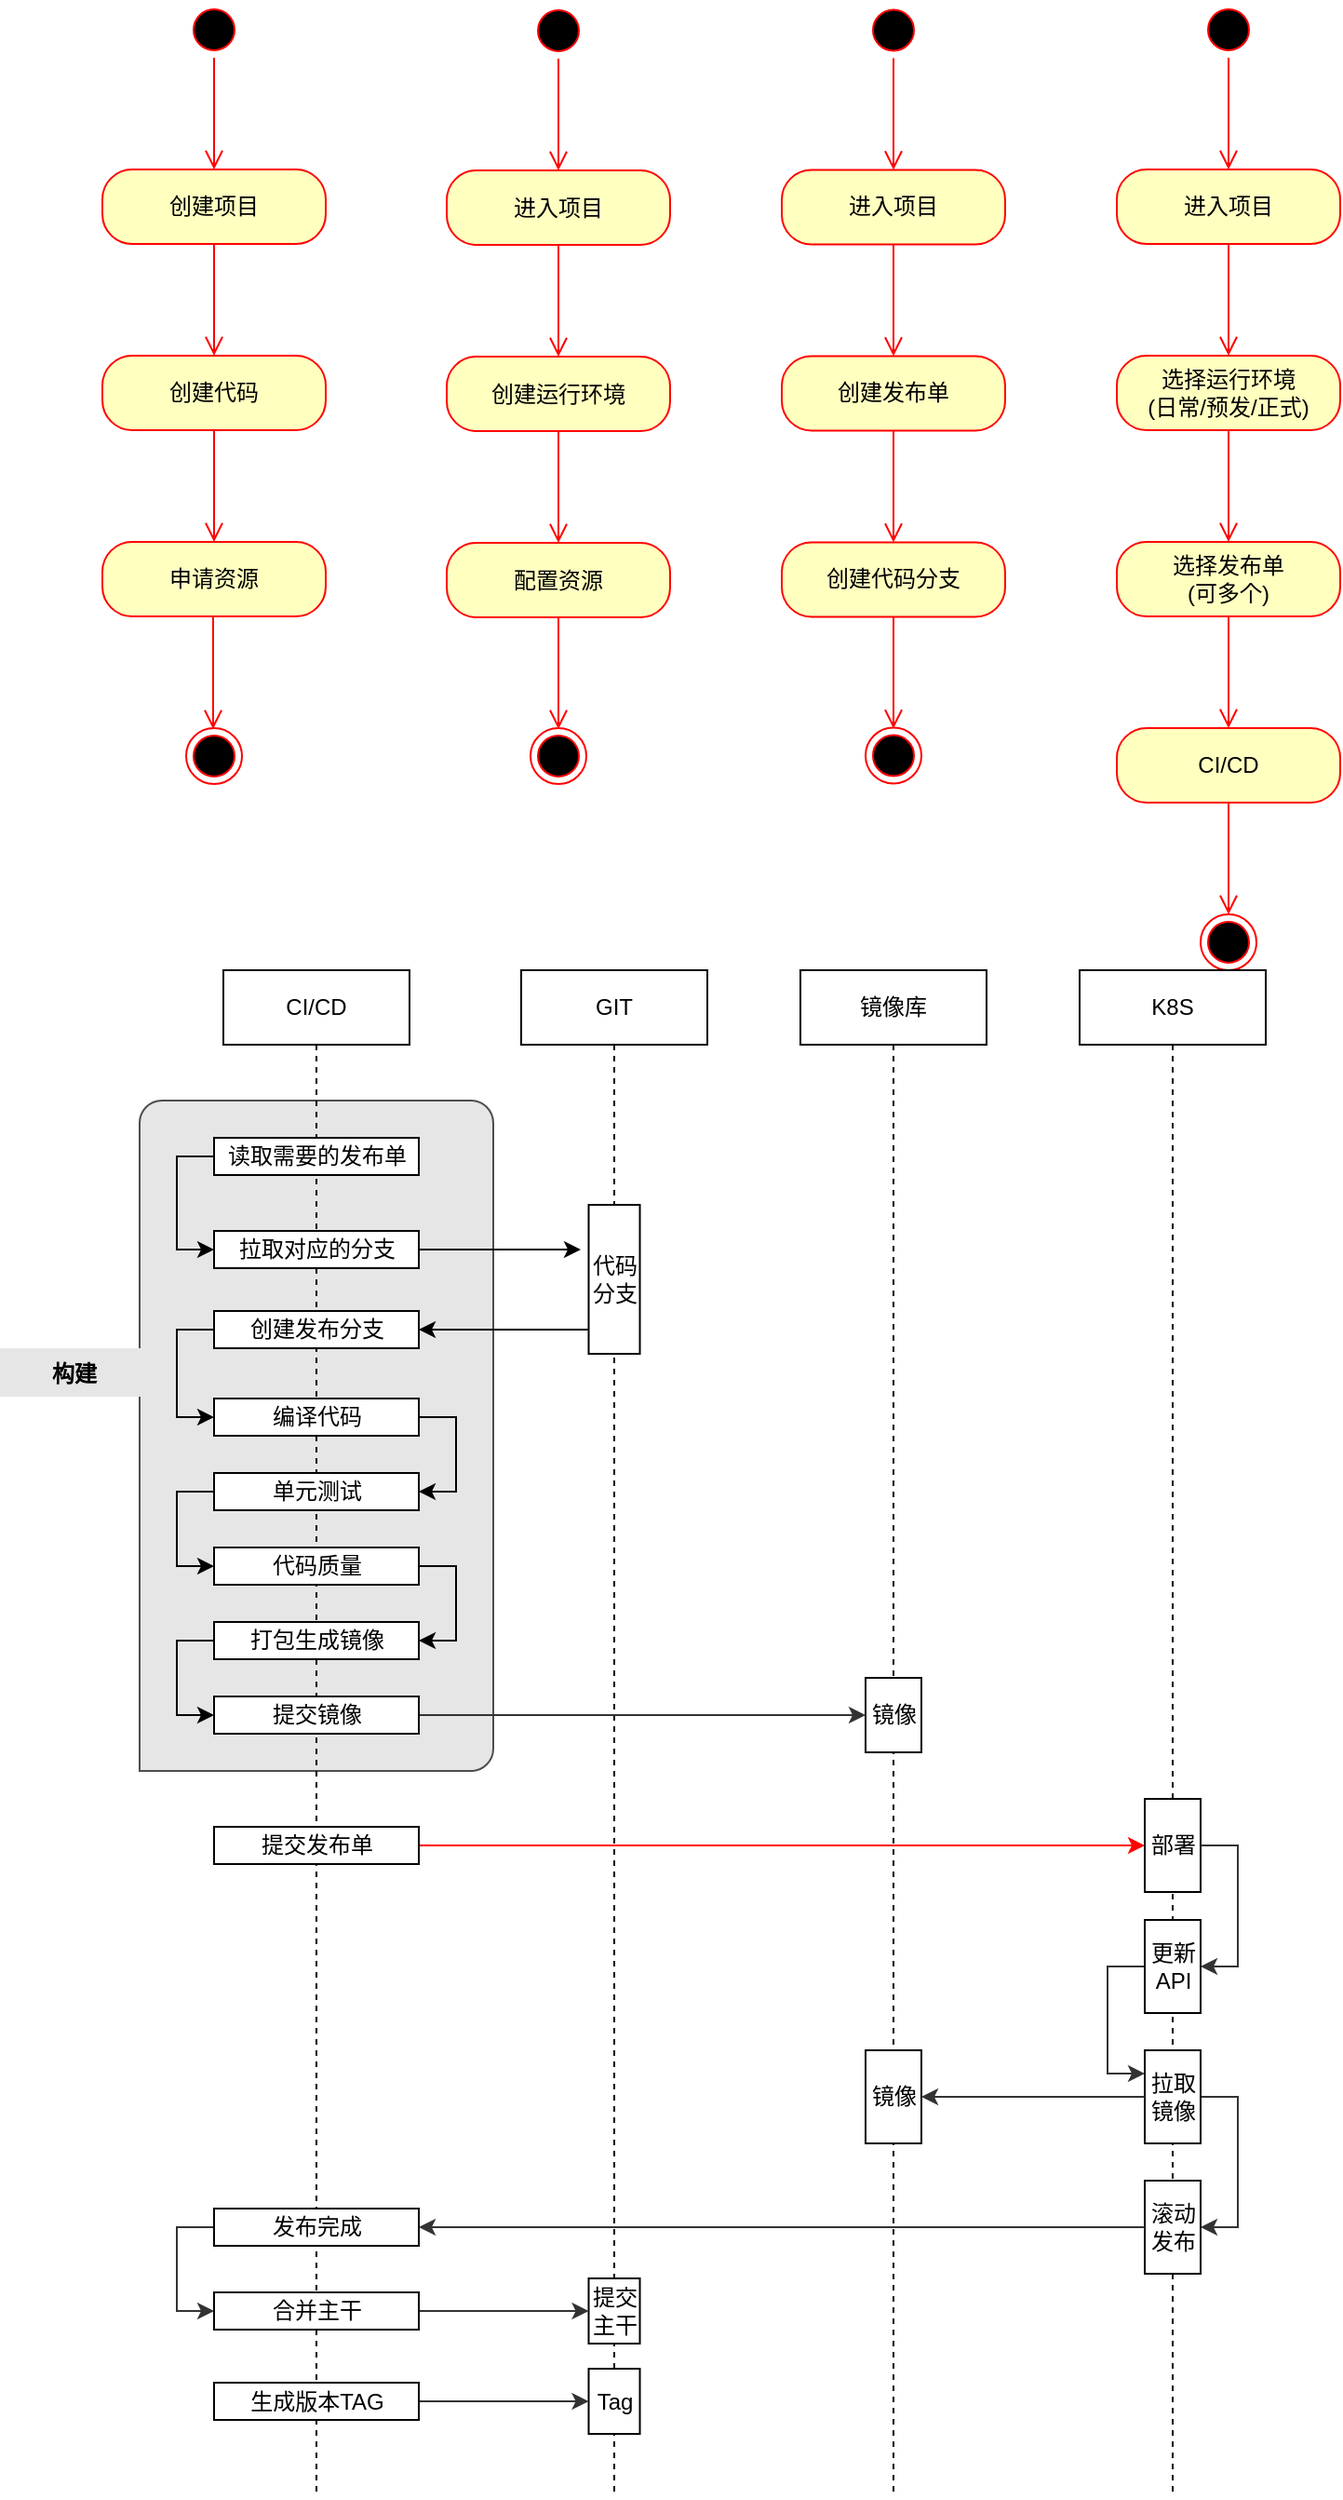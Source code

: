 <mxfile version="12.8.5" type="github">
  <diagram id="lcznnpOXp_Ttz94rvxGr" name="第 1 页">
    <mxGraphModel dx="1186" dy="614" grid="1" gridSize="10" guides="1" tooltips="1" connect="1" arrows="1" fold="1" page="1" pageScale="1" pageWidth="827" pageHeight="1169" math="0" shadow="0">
      <root>
        <mxCell id="0" />
        <mxCell id="1" parent="0" />
        <mxCell id="FH6hujt-m_msskHk3Pih-68" value="" style="verticalLabelPosition=bottom;verticalAlign=top;html=1;shape=mxgraph.basic.three_corner_round_rect;dx=6;strokeColor=#4D4D4D;fillColor=#E6E6E6;" vertex="1" parent="1">
          <mxGeometry x="75" y="770" width="190" height="360" as="geometry" />
        </mxCell>
        <mxCell id="FH6hujt-m_msskHk3Pih-1" value="" style="ellipse;html=1;shape=startState;fillColor=#000000;strokeColor=#ff0000;" vertex="1" parent="1">
          <mxGeometry x="100" y="180" width="30" height="30" as="geometry" />
        </mxCell>
        <mxCell id="FH6hujt-m_msskHk3Pih-2" value="" style="edgeStyle=orthogonalEdgeStyle;html=1;verticalAlign=bottom;endArrow=open;endSize=8;strokeColor=#ff0000;" edge="1" source="FH6hujt-m_msskHk3Pih-1" parent="1">
          <mxGeometry relative="1" as="geometry">
            <mxPoint x="115" y="270" as="targetPoint" />
          </mxGeometry>
        </mxCell>
        <mxCell id="FH6hujt-m_msskHk3Pih-3" value="创建项目" style="rounded=1;whiteSpace=wrap;html=1;arcSize=40;fontColor=#000000;fillColor=#ffffc0;strokeColor=#ff0000;" vertex="1" parent="1">
          <mxGeometry x="55" y="270" width="120" height="40" as="geometry" />
        </mxCell>
        <mxCell id="FH6hujt-m_msskHk3Pih-4" value="" style="edgeStyle=orthogonalEdgeStyle;html=1;verticalAlign=bottom;endArrow=open;endSize=8;strokeColor=#ff0000;" edge="1" source="FH6hujt-m_msskHk3Pih-3" parent="1">
          <mxGeometry relative="1" as="geometry">
            <mxPoint x="115" y="370" as="targetPoint" />
          </mxGeometry>
        </mxCell>
        <mxCell id="FH6hujt-m_msskHk3Pih-5" value="创建代码" style="rounded=1;whiteSpace=wrap;html=1;arcSize=40;fontColor=#000000;fillColor=#ffffc0;strokeColor=#ff0000;" vertex="1" parent="1">
          <mxGeometry x="55" y="370" width="120" height="40" as="geometry" />
        </mxCell>
        <mxCell id="FH6hujt-m_msskHk3Pih-6" value="" style="edgeStyle=orthogonalEdgeStyle;html=1;verticalAlign=bottom;endArrow=open;endSize=8;strokeColor=#ff0000;entryX=0.5;entryY=0;entryDx=0;entryDy=0;" edge="1" source="FH6hujt-m_msskHk3Pih-5" parent="1" target="FH6hujt-m_msskHk3Pih-40">
          <mxGeometry relative="1" as="geometry">
            <mxPoint x="120" y="470" as="targetPoint" />
          </mxGeometry>
        </mxCell>
        <mxCell id="FH6hujt-m_msskHk3Pih-7" value="" style="ellipse;html=1;shape=endState;fillColor=#000000;strokeColor=#ff0000;" vertex="1" parent="1">
          <mxGeometry x="100" y="570" width="30" height="30" as="geometry" />
        </mxCell>
        <mxCell id="FH6hujt-m_msskHk3Pih-8" value="" style="ellipse;html=1;shape=startState;fillColor=#000000;strokeColor=#ff0000;" vertex="1" parent="1">
          <mxGeometry x="465" y="180.25" width="30" height="30" as="geometry" />
        </mxCell>
        <mxCell id="FH6hujt-m_msskHk3Pih-9" value="" style="edgeStyle=orthogonalEdgeStyle;html=1;verticalAlign=bottom;endArrow=open;endSize=8;strokeColor=#ff0000;" edge="1" parent="1" source="FH6hujt-m_msskHk3Pih-8">
          <mxGeometry relative="1" as="geometry">
            <mxPoint x="480" y="270.25" as="targetPoint" />
          </mxGeometry>
        </mxCell>
        <mxCell id="FH6hujt-m_msskHk3Pih-10" value="进入项目" style="rounded=1;whiteSpace=wrap;html=1;arcSize=40;fontColor=#000000;fillColor=#ffffc0;strokeColor=#ff0000;" vertex="1" parent="1">
          <mxGeometry x="420" y="270.25" width="120" height="40" as="geometry" />
        </mxCell>
        <mxCell id="FH6hujt-m_msskHk3Pih-11" value="" style="edgeStyle=orthogonalEdgeStyle;html=1;verticalAlign=bottom;endArrow=open;endSize=8;strokeColor=#ff0000;" edge="1" parent="1" source="FH6hujt-m_msskHk3Pih-10">
          <mxGeometry relative="1" as="geometry">
            <mxPoint x="480" y="370.25" as="targetPoint" />
          </mxGeometry>
        </mxCell>
        <mxCell id="FH6hujt-m_msskHk3Pih-12" value="创建发布单" style="rounded=1;whiteSpace=wrap;html=1;arcSize=40;fontColor=#000000;fillColor=#ffffc0;strokeColor=#ff0000;" vertex="1" parent="1">
          <mxGeometry x="420" y="370.25" width="120" height="40" as="geometry" />
        </mxCell>
        <mxCell id="FH6hujt-m_msskHk3Pih-13" value="" style="edgeStyle=orthogonalEdgeStyle;html=1;verticalAlign=bottom;endArrow=open;endSize=8;strokeColor=#ff0000;entryX=0.5;entryY=0;entryDx=0;entryDy=0;" edge="1" parent="1" source="FH6hujt-m_msskHk3Pih-12">
          <mxGeometry relative="1" as="geometry">
            <mxPoint x="480" y="470.25" as="targetPoint" />
          </mxGeometry>
        </mxCell>
        <mxCell id="FH6hujt-m_msskHk3Pih-16" value="创建代码分支" style="rounded=1;whiteSpace=wrap;html=1;arcSize=40;fontColor=#000000;fillColor=#ffffc0;strokeColor=#ff0000;" vertex="1" parent="1">
          <mxGeometry x="420" y="470.25" width="120" height="40" as="geometry" />
        </mxCell>
        <mxCell id="FH6hujt-m_msskHk3Pih-17" value="" style="edgeStyle=orthogonalEdgeStyle;html=1;verticalAlign=bottom;endArrow=open;endSize=8;strokeColor=#ff0000;" edge="1" source="FH6hujt-m_msskHk3Pih-16" parent="1">
          <mxGeometry relative="1" as="geometry">
            <mxPoint x="480" y="570.25" as="targetPoint" />
          </mxGeometry>
        </mxCell>
        <mxCell id="FH6hujt-m_msskHk3Pih-18" value="" style="ellipse;html=1;shape=endState;fillColor=#000000;strokeColor=#ff0000;" vertex="1" parent="1">
          <mxGeometry x="465" y="569.75" width="30" height="30" as="geometry" />
        </mxCell>
        <mxCell id="FH6hujt-m_msskHk3Pih-19" value="" style="ellipse;html=1;shape=startState;fillColor=#000000;strokeColor=#ff0000;" vertex="1" parent="1">
          <mxGeometry x="285" y="180.5" width="30" height="30" as="geometry" />
        </mxCell>
        <mxCell id="FH6hujt-m_msskHk3Pih-20" value="" style="edgeStyle=orthogonalEdgeStyle;html=1;verticalAlign=bottom;endArrow=open;endSize=8;strokeColor=#ff0000;" edge="1" parent="1" source="FH6hujt-m_msskHk3Pih-19">
          <mxGeometry relative="1" as="geometry">
            <mxPoint x="300" y="270.5" as="targetPoint" />
          </mxGeometry>
        </mxCell>
        <mxCell id="FH6hujt-m_msskHk3Pih-21" value="进入项目" style="rounded=1;whiteSpace=wrap;html=1;arcSize=40;fontColor=#000000;fillColor=#ffffc0;strokeColor=#ff0000;" vertex="1" parent="1">
          <mxGeometry x="240" y="270.5" width="120" height="40" as="geometry" />
        </mxCell>
        <mxCell id="FH6hujt-m_msskHk3Pih-22" value="" style="edgeStyle=orthogonalEdgeStyle;html=1;verticalAlign=bottom;endArrow=open;endSize=8;strokeColor=#ff0000;" edge="1" parent="1" source="FH6hujt-m_msskHk3Pih-21">
          <mxGeometry relative="1" as="geometry">
            <mxPoint x="300" y="370.5" as="targetPoint" />
          </mxGeometry>
        </mxCell>
        <mxCell id="FH6hujt-m_msskHk3Pih-23" value="创建运行环境" style="rounded=1;whiteSpace=wrap;html=1;arcSize=40;fontColor=#000000;fillColor=#ffffc0;strokeColor=#ff0000;" vertex="1" parent="1">
          <mxGeometry x="240" y="370.5" width="120" height="40" as="geometry" />
        </mxCell>
        <mxCell id="FH6hujt-m_msskHk3Pih-24" value="" style="edgeStyle=orthogonalEdgeStyle;html=1;verticalAlign=bottom;endArrow=open;endSize=8;strokeColor=#ff0000;entryX=0.5;entryY=0;entryDx=0;entryDy=0;" edge="1" parent="1" source="FH6hujt-m_msskHk3Pih-23">
          <mxGeometry relative="1" as="geometry">
            <mxPoint x="300" y="470.5" as="targetPoint" />
          </mxGeometry>
        </mxCell>
        <mxCell id="FH6hujt-m_msskHk3Pih-25" value="配置资源" style="rounded=1;whiteSpace=wrap;html=1;arcSize=40;fontColor=#000000;fillColor=#ffffc0;strokeColor=#ff0000;" vertex="1" parent="1">
          <mxGeometry x="240" y="470.5" width="120" height="40" as="geometry" />
        </mxCell>
        <mxCell id="FH6hujt-m_msskHk3Pih-26" value="" style="edgeStyle=orthogonalEdgeStyle;html=1;verticalAlign=bottom;endArrow=open;endSize=8;strokeColor=#ff0000;" edge="1" parent="1" source="FH6hujt-m_msskHk3Pih-25">
          <mxGeometry relative="1" as="geometry">
            <mxPoint x="300" y="570.5" as="targetPoint" />
          </mxGeometry>
        </mxCell>
        <mxCell id="FH6hujt-m_msskHk3Pih-27" value="" style="ellipse;html=1;shape=endState;fillColor=#000000;strokeColor=#ff0000;" vertex="1" parent="1">
          <mxGeometry x="285" y="570" width="30" height="30" as="geometry" />
        </mxCell>
        <mxCell id="FH6hujt-m_msskHk3Pih-28" value="" style="ellipse;html=1;shape=startState;fillColor=#000000;strokeColor=#ff0000;" vertex="1" parent="1">
          <mxGeometry x="645" y="180" width="30" height="30" as="geometry" />
        </mxCell>
        <mxCell id="FH6hujt-m_msskHk3Pih-29" value="" style="edgeStyle=orthogonalEdgeStyle;html=1;verticalAlign=bottom;endArrow=open;endSize=8;strokeColor=#ff0000;" edge="1" parent="1" source="FH6hujt-m_msskHk3Pih-28">
          <mxGeometry relative="1" as="geometry">
            <mxPoint x="660" y="270" as="targetPoint" />
          </mxGeometry>
        </mxCell>
        <mxCell id="FH6hujt-m_msskHk3Pih-30" value="进入项目" style="rounded=1;whiteSpace=wrap;html=1;arcSize=40;fontColor=#000000;fillColor=#ffffc0;strokeColor=#ff0000;" vertex="1" parent="1">
          <mxGeometry x="600" y="270" width="120" height="40" as="geometry" />
        </mxCell>
        <mxCell id="FH6hujt-m_msskHk3Pih-31" value="" style="edgeStyle=orthogonalEdgeStyle;html=1;verticalAlign=bottom;endArrow=open;endSize=8;strokeColor=#ff0000;" edge="1" parent="1" source="FH6hujt-m_msskHk3Pih-30">
          <mxGeometry relative="1" as="geometry">
            <mxPoint x="660" y="370" as="targetPoint" />
          </mxGeometry>
        </mxCell>
        <mxCell id="FH6hujt-m_msskHk3Pih-32" value="选择运行环境&lt;br&gt;(日常/预发/正式)" style="rounded=1;whiteSpace=wrap;html=1;arcSize=40;fontColor=#000000;fillColor=#ffffc0;strokeColor=#ff0000;" vertex="1" parent="1">
          <mxGeometry x="600" y="370" width="120" height="40" as="geometry" />
        </mxCell>
        <mxCell id="FH6hujt-m_msskHk3Pih-33" value="" style="edgeStyle=orthogonalEdgeStyle;html=1;verticalAlign=bottom;endArrow=open;endSize=8;strokeColor=#ff0000;entryX=0.5;entryY=0;entryDx=0;entryDy=0;" edge="1" parent="1" source="FH6hujt-m_msskHk3Pih-32">
          <mxGeometry relative="1" as="geometry">
            <mxPoint x="660" y="470" as="targetPoint" />
          </mxGeometry>
        </mxCell>
        <mxCell id="FH6hujt-m_msskHk3Pih-34" value="选择发布单&lt;br&gt;(可多个)" style="rounded=1;whiteSpace=wrap;html=1;arcSize=40;fontColor=#000000;fillColor=#ffffc0;strokeColor=#ff0000;" vertex="1" parent="1">
          <mxGeometry x="600" y="470" width="120" height="40" as="geometry" />
        </mxCell>
        <mxCell id="FH6hujt-m_msskHk3Pih-35" value="" style="edgeStyle=orthogonalEdgeStyle;html=1;verticalAlign=bottom;endArrow=open;endSize=8;strokeColor=#ff0000;" edge="1" parent="1" source="FH6hujt-m_msskHk3Pih-34">
          <mxGeometry relative="1" as="geometry">
            <mxPoint x="660" y="570" as="targetPoint" />
          </mxGeometry>
        </mxCell>
        <mxCell id="FH6hujt-m_msskHk3Pih-36" value="" style="ellipse;html=1;shape=endState;fillColor=#000000;strokeColor=#ff0000;" vertex="1" parent="1">
          <mxGeometry x="645" y="670" width="30" height="30" as="geometry" />
        </mxCell>
        <mxCell id="FH6hujt-m_msskHk3Pih-37" value="CI/CD" style="rounded=1;whiteSpace=wrap;html=1;arcSize=40;fontColor=#000000;fillColor=#ffffc0;strokeColor=#ff0000;" vertex="1" parent="1">
          <mxGeometry x="600" y="570" width="120" height="40" as="geometry" />
        </mxCell>
        <mxCell id="FH6hujt-m_msskHk3Pih-38" value="" style="edgeStyle=orthogonalEdgeStyle;html=1;verticalAlign=bottom;endArrow=open;endSize=8;strokeColor=#ff0000;" edge="1" source="FH6hujt-m_msskHk3Pih-37" parent="1">
          <mxGeometry relative="1" as="geometry">
            <mxPoint x="660" y="670" as="targetPoint" />
          </mxGeometry>
        </mxCell>
        <mxCell id="FH6hujt-m_msskHk3Pih-40" value="申请资源" style="rounded=1;whiteSpace=wrap;html=1;arcSize=40;fontColor=#000000;fillColor=#ffffc0;strokeColor=#ff0000;" vertex="1" parent="1">
          <mxGeometry x="55" y="470" width="120" height="40" as="geometry" />
        </mxCell>
        <mxCell id="FH6hujt-m_msskHk3Pih-42" value="" style="edgeStyle=orthogonalEdgeStyle;html=1;verticalAlign=bottom;endArrow=open;endSize=8;strokeColor=#ff0000;" edge="1" parent="1">
          <mxGeometry relative="1" as="geometry">
            <mxPoint x="114.5" y="570.5" as="targetPoint" />
            <mxPoint x="114.5" y="510.5" as="sourcePoint" />
          </mxGeometry>
        </mxCell>
        <mxCell id="FH6hujt-m_msskHk3Pih-43" value="CI/CD" style="shape=umlLifeline;perimeter=lifelinePerimeter;whiteSpace=wrap;html=1;container=1;collapsible=0;recursiveResize=0;outlineConnect=0;" vertex="1" parent="1">
          <mxGeometry x="120" y="700" width="100" height="820" as="geometry" />
        </mxCell>
        <mxCell id="FH6hujt-m_msskHk3Pih-44" value="GIT" style="shape=umlLifeline;perimeter=lifelinePerimeter;whiteSpace=wrap;html=1;container=1;collapsible=0;recursiveResize=0;outlineConnect=0;" vertex="1" parent="1">
          <mxGeometry x="280" y="700" width="100" height="820" as="geometry" />
        </mxCell>
        <mxCell id="FH6hujt-m_msskHk3Pih-51" value="代码&lt;br&gt;分支" style="html=1;" vertex="1" parent="FH6hujt-m_msskHk3Pih-44">
          <mxGeometry x="36.25" y="126" width="27.5" height="80" as="geometry" />
        </mxCell>
        <mxCell id="FH6hujt-m_msskHk3Pih-93" value="提交&lt;br&gt;主干" style="html=1;" vertex="1" parent="FH6hujt-m_msskHk3Pih-44">
          <mxGeometry x="36.25" y="702.5" width="27.5" height="35" as="geometry" />
        </mxCell>
        <mxCell id="FH6hujt-m_msskHk3Pih-97" value="Tag" style="html=1;" vertex="1" parent="FH6hujt-m_msskHk3Pih-44">
          <mxGeometry x="36.25" y="751" width="27.5" height="35" as="geometry" />
        </mxCell>
        <mxCell id="FH6hujt-m_msskHk3Pih-50" value="" style="edgeStyle=orthogonalEdgeStyle;rounded=0;orthogonalLoop=1;jettySize=auto;html=1;entryX=0;entryY=0.5;entryDx=0;entryDy=0;exitX=0;exitY=0.5;exitDx=0;exitDy=0;" edge="1" parent="1" source="FH6hujt-m_msskHk3Pih-45" target="FH6hujt-m_msskHk3Pih-46">
          <mxGeometry relative="1" as="geometry">
            <mxPoint x="35" y="800" as="targetPoint" />
          </mxGeometry>
        </mxCell>
        <mxCell id="FH6hujt-m_msskHk3Pih-45" value="读取需要的发布单" style="html=1;" vertex="1" parent="1">
          <mxGeometry x="115" y="790" width="110" height="20" as="geometry" />
        </mxCell>
        <mxCell id="FH6hujt-m_msskHk3Pih-47" value="" style="edgeStyle=orthogonalEdgeStyle;rounded=0;orthogonalLoop=1;jettySize=auto;html=1;" edge="1" parent="1" source="FH6hujt-m_msskHk3Pih-46">
          <mxGeometry relative="1" as="geometry">
            <mxPoint x="312" y="850" as="targetPoint" />
          </mxGeometry>
        </mxCell>
        <mxCell id="FH6hujt-m_msskHk3Pih-46" value="拉取对应的分支" style="html=1;" vertex="1" parent="1">
          <mxGeometry x="115" y="840" width="110" height="20" as="geometry" />
        </mxCell>
        <mxCell id="FH6hujt-m_msskHk3Pih-56" value="" style="edgeStyle=orthogonalEdgeStyle;rounded=0;orthogonalLoop=1;jettySize=auto;html=1;entryX=0;entryY=0.5;entryDx=0;entryDy=0;exitX=0;exitY=0.5;exitDx=0;exitDy=0;" edge="1" parent="1" source="FH6hujt-m_msskHk3Pih-48" target="FH6hujt-m_msskHk3Pih-54">
          <mxGeometry relative="1" as="geometry">
            <mxPoint x="35" y="893" as="targetPoint" />
          </mxGeometry>
        </mxCell>
        <mxCell id="FH6hujt-m_msskHk3Pih-48" value="创建发布分支" style="html=1;" vertex="1" parent="1">
          <mxGeometry x="115" y="883" width="110" height="20" as="geometry" />
        </mxCell>
        <mxCell id="FH6hujt-m_msskHk3Pih-53" value="" style="edgeStyle=orthogonalEdgeStyle;rounded=0;orthogonalLoop=1;jettySize=auto;html=1;entryX=1;entryY=0.5;entryDx=0;entryDy=0;exitX=-0.014;exitY=0.838;exitDx=0;exitDy=0;exitPerimeter=0;" edge="1" parent="1" source="FH6hujt-m_msskHk3Pih-51" target="FH6hujt-m_msskHk3Pih-48">
          <mxGeometry relative="1" as="geometry">
            <mxPoint x="235" y="860" as="sourcePoint" />
            <mxPoint x="322" y="860" as="targetPoint" />
          </mxGeometry>
        </mxCell>
        <mxCell id="FH6hujt-m_msskHk3Pih-54" value="编译代码" style="html=1;" vertex="1" parent="1">
          <mxGeometry x="115" y="930" width="110" height="20" as="geometry" />
        </mxCell>
        <mxCell id="FH6hujt-m_msskHk3Pih-57" value="单元测试" style="html=1;" vertex="1" parent="1">
          <mxGeometry x="115" y="970" width="110" height="20" as="geometry" />
        </mxCell>
        <mxCell id="FH6hujt-m_msskHk3Pih-58" value="代码质量" style="html=1;" vertex="1" parent="1">
          <mxGeometry x="115" y="1010" width="110" height="20" as="geometry" />
        </mxCell>
        <mxCell id="FH6hujt-m_msskHk3Pih-59" value="打包生成镜像" style="html=1;" vertex="1" parent="1">
          <mxGeometry x="115" y="1050" width="110" height="20" as="geometry" />
        </mxCell>
        <mxCell id="FH6hujt-m_msskHk3Pih-67" value="" style="edgeStyle=orthogonalEdgeStyle;rounded=0;orthogonalLoop=1;jettySize=auto;html=1;strokeColor=#333333;entryX=0;entryY=0.5;entryDx=0;entryDy=0;" edge="1" parent="1" source="FH6hujt-m_msskHk3Pih-60" target="FH6hujt-m_msskHk3Pih-66">
          <mxGeometry relative="1" as="geometry" />
        </mxCell>
        <mxCell id="FH6hujt-m_msskHk3Pih-60" value="提交镜像" style="html=1;" vertex="1" parent="1">
          <mxGeometry x="115" y="1090" width="110" height="20" as="geometry" />
        </mxCell>
        <mxCell id="FH6hujt-m_msskHk3Pih-61" value="" style="edgeStyle=orthogonalEdgeStyle;rounded=0;orthogonalLoop=1;jettySize=auto;html=1;entryX=1;entryY=0.5;entryDx=0;entryDy=0;exitX=1;exitY=0.5;exitDx=0;exitDy=0;" edge="1" parent="1" source="FH6hujt-m_msskHk3Pih-54" target="FH6hujt-m_msskHk3Pih-57">
          <mxGeometry relative="1" as="geometry">
            <mxPoint x="125" y="903" as="sourcePoint" />
            <mxPoint x="125" y="950" as="targetPoint" />
          </mxGeometry>
        </mxCell>
        <mxCell id="FH6hujt-m_msskHk3Pih-62" value="" style="edgeStyle=orthogonalEdgeStyle;rounded=0;orthogonalLoop=1;jettySize=auto;html=1;entryX=0;entryY=0.5;entryDx=0;entryDy=0;exitX=0;exitY=0.5;exitDx=0;exitDy=0;" edge="1" parent="1" source="FH6hujt-m_msskHk3Pih-57" target="FH6hujt-m_msskHk3Pih-58">
          <mxGeometry relative="1" as="geometry">
            <mxPoint x="235" y="950" as="sourcePoint" />
            <mxPoint x="235" y="990" as="targetPoint" />
          </mxGeometry>
        </mxCell>
        <mxCell id="FH6hujt-m_msskHk3Pih-63" value="" style="edgeStyle=orthogonalEdgeStyle;rounded=0;orthogonalLoop=1;jettySize=auto;html=1;entryX=1;entryY=0.5;entryDx=0;entryDy=0;exitX=1;exitY=0.5;exitDx=0;exitDy=0;" edge="1" parent="1" source="FH6hujt-m_msskHk3Pih-58" target="FH6hujt-m_msskHk3Pih-59">
          <mxGeometry relative="1" as="geometry">
            <mxPoint x="235" y="950" as="sourcePoint" />
            <mxPoint x="235" y="990" as="targetPoint" />
          </mxGeometry>
        </mxCell>
        <mxCell id="FH6hujt-m_msskHk3Pih-64" value="" style="edgeStyle=orthogonalEdgeStyle;rounded=0;orthogonalLoop=1;jettySize=auto;html=1;entryX=0;entryY=0.5;entryDx=0;entryDy=0;exitX=0;exitY=0.5;exitDx=0;exitDy=0;" edge="1" parent="1" source="FH6hujt-m_msskHk3Pih-59" target="FH6hujt-m_msskHk3Pih-60">
          <mxGeometry relative="1" as="geometry">
            <mxPoint x="245" y="960" as="sourcePoint" />
            <mxPoint x="245" y="1000" as="targetPoint" />
          </mxGeometry>
        </mxCell>
        <mxCell id="FH6hujt-m_msskHk3Pih-65" value="镜像库" style="shape=umlLifeline;perimeter=lifelinePerimeter;whiteSpace=wrap;html=1;container=1;collapsible=0;recursiveResize=0;outlineConnect=0;" vertex="1" parent="1">
          <mxGeometry x="430" y="700" width="100" height="820" as="geometry" />
        </mxCell>
        <mxCell id="FH6hujt-m_msskHk3Pih-66" value="镜像" style="html=1;" vertex="1" parent="FH6hujt-m_msskHk3Pih-65">
          <mxGeometry x="35" y="380" width="30" height="40" as="geometry" />
        </mxCell>
        <mxCell id="FH6hujt-m_msskHk3Pih-72" value="" style="edgeStyle=orthogonalEdgeStyle;rounded=0;orthogonalLoop=1;jettySize=auto;html=1;strokeColor=#FF0000;entryX=0;entryY=0.5;entryDx=0;entryDy=0;" edge="1" parent="1" source="FH6hujt-m_msskHk3Pih-69" target="FH6hujt-m_msskHk3Pih-71">
          <mxGeometry relative="1" as="geometry" />
        </mxCell>
        <mxCell id="FH6hujt-m_msskHk3Pih-69" value="提交发布单" style="html=1;" vertex="1" parent="1">
          <mxGeometry x="115" y="1160" width="110" height="20" as="geometry" />
        </mxCell>
        <mxCell id="FH6hujt-m_msskHk3Pih-70" value="K8S" style="shape=umlLifeline;perimeter=lifelinePerimeter;whiteSpace=wrap;html=1;container=1;collapsible=0;recursiveResize=0;outlineConnect=0;" vertex="1" parent="1">
          <mxGeometry x="580" y="700" width="100" height="820" as="geometry" />
        </mxCell>
        <mxCell id="FH6hujt-m_msskHk3Pih-71" value="部署" style="html=1;" vertex="1" parent="FH6hujt-m_msskHk3Pih-70">
          <mxGeometry x="35" y="445" width="30" height="50" as="geometry" />
        </mxCell>
        <mxCell id="FH6hujt-m_msskHk3Pih-86" value="" style="edgeStyle=orthogonalEdgeStyle;rounded=0;orthogonalLoop=1;jettySize=auto;html=1;strokeColor=#333333;entryX=1;entryY=0.5;entryDx=0;entryDy=0;exitX=1;exitY=0.5;exitDx=0;exitDy=0;" edge="1" parent="FH6hujt-m_msskHk3Pih-70" source="FH6hujt-m_msskHk3Pih-78" target="FH6hujt-m_msskHk3Pih-84">
          <mxGeometry relative="1" as="geometry">
            <mxPoint x="145" y="605" as="targetPoint" />
          </mxGeometry>
        </mxCell>
        <mxCell id="FH6hujt-m_msskHk3Pih-78" value="拉取&lt;br&gt;镜像" style="html=1;" vertex="1" parent="FH6hujt-m_msskHk3Pih-70">
          <mxGeometry x="35" y="580" width="30" height="50" as="geometry" />
        </mxCell>
        <mxCell id="FH6hujt-m_msskHk3Pih-84" value="滚动&lt;br&gt;发布" style="html=1;" vertex="1" parent="FH6hujt-m_msskHk3Pih-70">
          <mxGeometry x="35" y="650" width="30" height="50" as="geometry" />
        </mxCell>
        <mxCell id="FH6hujt-m_msskHk3Pih-74" value="构建" style="text;align=center;fontStyle=1;verticalAlign=middle;spacingLeft=3;spacingRight=3;strokeColor=none;rotatable=0;points=[[0,0.5],[1,0.5]];portConstraint=eastwest;fillColor=#E6E6E6;" vertex="1" parent="1">
          <mxGeometry y="903" width="80" height="26" as="geometry" />
        </mxCell>
        <mxCell id="FH6hujt-m_msskHk3Pih-83" value="" style="edgeStyle=orthogonalEdgeStyle;rounded=0;orthogonalLoop=1;jettySize=auto;html=1;strokeColor=#333333;entryX=0;entryY=0.25;entryDx=0;entryDy=0;exitX=0;exitY=0.5;exitDx=0;exitDy=0;" edge="1" parent="1" source="FH6hujt-m_msskHk3Pih-75" target="FH6hujt-m_msskHk3Pih-78">
          <mxGeometry relative="1" as="geometry">
            <mxPoint x="535" y="1235" as="targetPoint" />
          </mxGeometry>
        </mxCell>
        <mxCell id="FH6hujt-m_msskHk3Pih-75" value="更新&lt;br&gt;API" style="html=1;" vertex="1" parent="1">
          <mxGeometry x="615" y="1210" width="30" height="50" as="geometry" />
        </mxCell>
        <mxCell id="FH6hujt-m_msskHk3Pih-77" value="" style="edgeStyle=orthogonalEdgeStyle;rounded=0;orthogonalLoop=1;jettySize=auto;html=1;strokeColor=#333333;entryX=1;entryY=0.5;entryDx=0;entryDy=0;exitX=1;exitY=0.5;exitDx=0;exitDy=0;" edge="1" parent="1" source="FH6hujt-m_msskHk3Pih-71" target="FH6hujt-m_msskHk3Pih-75">
          <mxGeometry relative="1" as="geometry">
            <mxPoint x="725" y="1170" as="targetPoint" />
          </mxGeometry>
        </mxCell>
        <mxCell id="FH6hujt-m_msskHk3Pih-79" value="镜像" style="html=1;" vertex="1" parent="1">
          <mxGeometry x="465" y="1280" width="30" height="50" as="geometry" />
        </mxCell>
        <mxCell id="FH6hujt-m_msskHk3Pih-81" value="" style="edgeStyle=orthogonalEdgeStyle;rounded=0;orthogonalLoop=1;jettySize=auto;html=1;strokeColor=#333333;entryX=1;entryY=0.5;entryDx=0;entryDy=0;" edge="1" parent="1" source="FH6hujt-m_msskHk3Pih-78" target="FH6hujt-m_msskHk3Pih-79">
          <mxGeometry relative="1" as="geometry">
            <mxPoint x="535" y="1305" as="targetPoint" />
          </mxGeometry>
        </mxCell>
        <mxCell id="FH6hujt-m_msskHk3Pih-92" value="" style="edgeStyle=orthogonalEdgeStyle;rounded=0;orthogonalLoop=1;jettySize=auto;html=1;strokeColor=#333333;entryX=0;entryY=0.5;entryDx=0;entryDy=0;exitX=0;exitY=0.5;exitDx=0;exitDy=0;" edge="1" parent="1" source="FH6hujt-m_msskHk3Pih-87" target="FH6hujt-m_msskHk3Pih-90">
          <mxGeometry relative="1" as="geometry">
            <mxPoint x="30" y="1375" as="targetPoint" />
          </mxGeometry>
        </mxCell>
        <mxCell id="FH6hujt-m_msskHk3Pih-87" value="发布完成" style="html=1;" vertex="1" parent="1">
          <mxGeometry x="115" y="1365" width="110" height="20" as="geometry" />
        </mxCell>
        <mxCell id="FH6hujt-m_msskHk3Pih-89" value="" style="edgeStyle=orthogonalEdgeStyle;rounded=0;orthogonalLoop=1;jettySize=auto;html=1;strokeColor=#333333;entryX=1;entryY=0.5;entryDx=0;entryDy=0;" edge="1" parent="1" source="FH6hujt-m_msskHk3Pih-84" target="FH6hujt-m_msskHk3Pih-87">
          <mxGeometry relative="1" as="geometry">
            <mxPoint x="535" y="1375" as="targetPoint" />
          </mxGeometry>
        </mxCell>
        <mxCell id="FH6hujt-m_msskHk3Pih-95" value="" style="edgeStyle=orthogonalEdgeStyle;rounded=0;orthogonalLoop=1;jettySize=auto;html=1;strokeColor=#333333;entryX=0;entryY=0.5;entryDx=0;entryDy=0;" edge="1" parent="1" source="FH6hujt-m_msskHk3Pih-90" target="FH6hujt-m_msskHk3Pih-93">
          <mxGeometry relative="1" as="geometry" />
        </mxCell>
        <mxCell id="FH6hujt-m_msskHk3Pih-90" value="合并主干" style="html=1;" vertex="1" parent="1">
          <mxGeometry x="115" y="1410" width="110" height="20" as="geometry" />
        </mxCell>
        <mxCell id="FH6hujt-m_msskHk3Pih-98" value="" style="edgeStyle=orthogonalEdgeStyle;rounded=0;orthogonalLoop=1;jettySize=auto;html=1;strokeColor=#333333;entryX=0;entryY=0.5;entryDx=0;entryDy=0;" edge="1" parent="1" source="FH6hujt-m_msskHk3Pih-96" target="FH6hujt-m_msskHk3Pih-97">
          <mxGeometry relative="1" as="geometry" />
        </mxCell>
        <mxCell id="FH6hujt-m_msskHk3Pih-96" value="生成版本TAG" style="html=1;" vertex="1" parent="1">
          <mxGeometry x="115" y="1458.5" width="110" height="20" as="geometry" />
        </mxCell>
      </root>
    </mxGraphModel>
  </diagram>
</mxfile>
